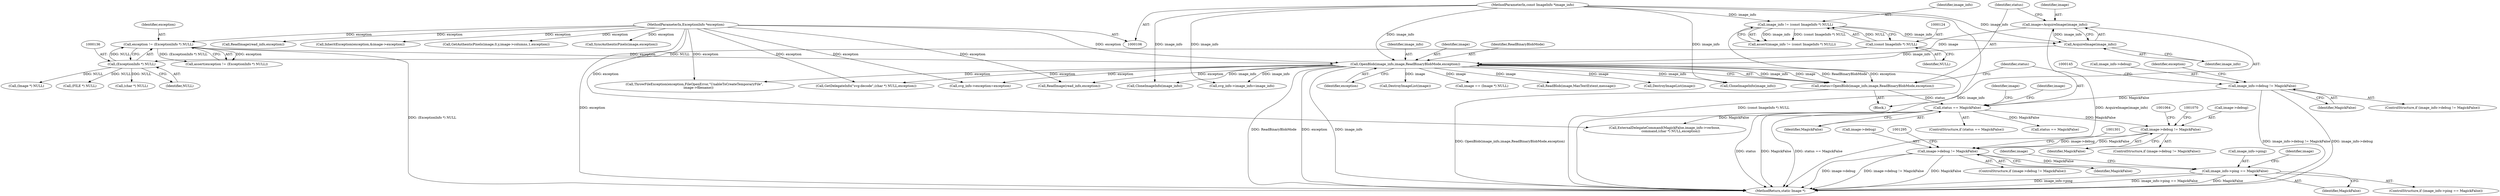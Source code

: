 digraph "0_ImageMagick_f6e9d0d9955e85bdd7540b251cd50d598dacc5e6_60@pointer" {
"1001058" [label="(Call,image->debug != MagickFalse)"];
"1000171" [label="(Call,status == MagickFalse)"];
"1000163" [label="(Call,status=OpenBlob(image_info,image,ReadBinaryBlobMode,exception))"];
"1000165" [label="(Call,OpenBlob(image_info,image,ReadBinaryBlobMode,exception))"];
"1000161" [label="(Call,AcquireImage(image_info))"];
"1000121" [label="(Call,image_info != (const ImageInfo *) NULL)"];
"1000107" [label="(MethodParameterIn,const ImageInfo *image_info)"];
"1000123" [label="(Call,(const ImageInfo *) NULL)"];
"1000159" [label="(Call,image=AcquireImage(image_info))"];
"1000133" [label="(Call,exception != (ExceptionInfo *) NULL)"];
"1000108" [label="(MethodParameterIn,ExceptionInfo *exception)"];
"1000135" [label="(Call,(ExceptionInfo *) NULL)"];
"1000139" [label="(Call,image_info->debug != MagickFalse)"];
"1001289" [label="(Call,image->debug != MagickFalse)"];
"1001338" [label="(Call,image_info->ping == MagickFalse)"];
"1000109" [label="(Block,)"];
"1000122" [label="(Identifier,image_info)"];
"1000143" [label="(Identifier,MagickFalse)"];
"1001342" [label="(Identifier,MagickFalse)"];
"1000180" [label="(Call,(Image *) NULL)"];
"1000162" [label="(Identifier,image_info)"];
"1000161" [label="(Call,AcquireImage(image_info))"];
"1000406" [label="(Call,ReadImage(read_info,exception))"];
"1000577" [label="(Call,InheritException(exception,&image->exception))"];
"1000762" [label="(Call,GetAuthenticPixels(image,0,y,image->columns,1,exception))"];
"1001288" [label="(ControlStructure,if (image->debug != MagickFalse))"];
"1000922" [label="(Call,(FILE *) NULL)"];
"1000176" [label="(Identifier,image)"];
"1000169" [label="(Identifier,exception)"];
"1000959" [label="(Call,ThrowFileException(exception,FileOpenError,\"UnableToCreateTemporaryFile\",\n        image->filename))"];
"1000160" [label="(Identifier,image)"];
"1000159" [label="(Call,image=AcquireImage(image_info))"];
"1000133" [label="(Call,exception != (ExceptionInfo *) NULL)"];
"1000166" [label="(Identifier,image_info)"];
"1000139" [label="(Call,image_info->debug != MagickFalse)"];
"1000177" [label="(Call,DestroyImageList(image))"];
"1000121" [label="(Call,image_info != (const ImageInfo *) NULL)"];
"1000140" [label="(Call,image_info->debug)"];
"1000873" [label="(Call,SyncAuthenticPixels(image,exception))"];
"1000120" [label="(Call,assert(image_info != (const ImageInfo *) NULL))"];
"1000134" [label="(Identifier,exception)"];
"1001057" [label="(ControlStructure,if (image->debug != MagickFalse))"];
"1001339" [label="(Call,image_info->ping)"];
"1001293" [label="(Identifier,MagickFalse)"];
"1000975" [label="(Call,image == (Image *) NULL)"];
"1000483" [label="(Call,ReadBlob(image,MaxTextExtent,message))"];
"1001337" [label="(ControlStructure,if (image_info->ping == MagickFalse))"];
"1000135" [label="(Call,(ExceptionInfo *) NULL)"];
"1000107" [label="(MethodParameterIn,const ImageInfo *image_info)"];
"1001356" [label="(Call,CloneImageInfo(image_info))"];
"1000355" [label="(Call,ExternalDelegateCommand(MagickFalse,image_info->verbose,\n            command,(char *) NULL,exception))"];
"1001416" [label="(Identifier,image)"];
"1000165" [label="(Call,OpenBlob(image_info,image,ReadBinaryBlobMode,exception))"];
"1000245" [label="(Call,(char *) NULL)"];
"1000243" [label="(Call,GetDelegateInfo(\"svg:decode\",(char *) NULL,exception))"];
"1000171" [label="(Call,status == MagickFalse)"];
"1000137" [label="(Identifier,NULL)"];
"1001058" [label="(Call,image->debug != MagickFalse)"];
"1000968" [label="(Call,DestroyImageList(image))"];
"1000125" [label="(Identifier,NULL)"];
"1000156" [label="(Identifier,exception)"];
"1001006" [label="(Call,svg_info->exception=exception)"];
"1001289" [label="(Call,image->debug != MagickFalse)"];
"1000173" [label="(Identifier,MagickFalse)"];
"1001062" [label="(Identifier,MagickFalse)"];
"1000167" [label="(Identifier,image)"];
"1001346" [label="(Identifier,image)"];
"1001391" [label="(Call,ReadImage(read_info,exception))"];
"1000138" [label="(ControlStructure,if (image_info->debug != MagickFalse))"];
"1001059" [label="(Call,image->debug)"];
"1001016" [label="(Call,svg_info->image_info=image_info)"];
"1000170" [label="(ControlStructure,if (status == MagickFalse))"];
"1000573" [label="(Call,status == MagickFalse)"];
"1001338" [label="(Call,image_info->ping == MagickFalse)"];
"1000123" [label="(Call,(const ImageInfo *) NULL)"];
"1000108" [label="(MethodParameterIn,ExceptionInfo *exception)"];
"1001290" [label="(Call,image->debug)"];
"1000187" [label="(Identifier,image)"];
"1000394" [label="(Call,CloneImageInfo(image_info))"];
"1000168" [label="(Identifier,ReadBinaryBlobMode)"];
"1001464" [label="(MethodReturn,static Image *)"];
"1000163" [label="(Call,status=OpenBlob(image_info,image,ReadBinaryBlobMode,exception))"];
"1000132" [label="(Call,assert(exception != (ExceptionInfo *) NULL))"];
"1000164" [label="(Identifier,status)"];
"1000172" [label="(Identifier,status)"];
"1001058" -> "1001057"  [label="AST: "];
"1001058" -> "1001062"  [label="CFG: "];
"1001059" -> "1001058"  [label="AST: "];
"1001062" -> "1001058"  [label="AST: "];
"1001064" -> "1001058"  [label="CFG: "];
"1001070" -> "1001058"  [label="CFG: "];
"1000171" -> "1001058"  [label="DDG: MagickFalse"];
"1001058" -> "1001289"  [label="DDG: image->debug"];
"1001058" -> "1001289"  [label="DDG: MagickFalse"];
"1000171" -> "1000170"  [label="AST: "];
"1000171" -> "1000173"  [label="CFG: "];
"1000172" -> "1000171"  [label="AST: "];
"1000173" -> "1000171"  [label="AST: "];
"1000176" -> "1000171"  [label="CFG: "];
"1000187" -> "1000171"  [label="CFG: "];
"1000171" -> "1001464"  [label="DDG: status"];
"1000171" -> "1001464"  [label="DDG: MagickFalse"];
"1000171" -> "1001464"  [label="DDG: status == MagickFalse"];
"1000163" -> "1000171"  [label="DDG: status"];
"1000139" -> "1000171"  [label="DDG: MagickFalse"];
"1000171" -> "1000355"  [label="DDG: MagickFalse"];
"1000171" -> "1000573"  [label="DDG: MagickFalse"];
"1000163" -> "1000109"  [label="AST: "];
"1000163" -> "1000165"  [label="CFG: "];
"1000164" -> "1000163"  [label="AST: "];
"1000165" -> "1000163"  [label="AST: "];
"1000172" -> "1000163"  [label="CFG: "];
"1000163" -> "1001464"  [label="DDG: OpenBlob(image_info,image,ReadBinaryBlobMode,exception)"];
"1000165" -> "1000163"  [label="DDG: image_info"];
"1000165" -> "1000163"  [label="DDG: image"];
"1000165" -> "1000163"  [label="DDG: ReadBinaryBlobMode"];
"1000165" -> "1000163"  [label="DDG: exception"];
"1000165" -> "1000169"  [label="CFG: "];
"1000166" -> "1000165"  [label="AST: "];
"1000167" -> "1000165"  [label="AST: "];
"1000168" -> "1000165"  [label="AST: "];
"1000169" -> "1000165"  [label="AST: "];
"1000165" -> "1001464"  [label="DDG: ReadBinaryBlobMode"];
"1000165" -> "1001464"  [label="DDG: exception"];
"1000165" -> "1001464"  [label="DDG: image_info"];
"1000161" -> "1000165"  [label="DDG: image_info"];
"1000107" -> "1000165"  [label="DDG: image_info"];
"1000159" -> "1000165"  [label="DDG: image"];
"1000133" -> "1000165"  [label="DDG: exception"];
"1000108" -> "1000165"  [label="DDG: exception"];
"1000165" -> "1000177"  [label="DDG: image"];
"1000165" -> "1000243"  [label="DDG: exception"];
"1000165" -> "1000394"  [label="DDG: image_info"];
"1000165" -> "1000483"  [label="DDG: image"];
"1000165" -> "1000959"  [label="DDG: exception"];
"1000165" -> "1000968"  [label="DDG: image"];
"1000165" -> "1000975"  [label="DDG: image"];
"1000165" -> "1001006"  [label="DDG: exception"];
"1000165" -> "1001016"  [label="DDG: image_info"];
"1000165" -> "1001356"  [label="DDG: image_info"];
"1000165" -> "1001391"  [label="DDG: exception"];
"1000161" -> "1000159"  [label="AST: "];
"1000161" -> "1000162"  [label="CFG: "];
"1000162" -> "1000161"  [label="AST: "];
"1000159" -> "1000161"  [label="CFG: "];
"1000161" -> "1000159"  [label="DDG: image_info"];
"1000121" -> "1000161"  [label="DDG: image_info"];
"1000107" -> "1000161"  [label="DDG: image_info"];
"1000121" -> "1000120"  [label="AST: "];
"1000121" -> "1000123"  [label="CFG: "];
"1000122" -> "1000121"  [label="AST: "];
"1000123" -> "1000121"  [label="AST: "];
"1000120" -> "1000121"  [label="CFG: "];
"1000121" -> "1001464"  [label="DDG: (const ImageInfo *) NULL"];
"1000121" -> "1000120"  [label="DDG: image_info"];
"1000121" -> "1000120"  [label="DDG: (const ImageInfo *) NULL"];
"1000107" -> "1000121"  [label="DDG: image_info"];
"1000123" -> "1000121"  [label="DDG: NULL"];
"1000107" -> "1000106"  [label="AST: "];
"1000107" -> "1001464"  [label="DDG: image_info"];
"1000107" -> "1000394"  [label="DDG: image_info"];
"1000107" -> "1001016"  [label="DDG: image_info"];
"1000107" -> "1001356"  [label="DDG: image_info"];
"1000123" -> "1000125"  [label="CFG: "];
"1000124" -> "1000123"  [label="AST: "];
"1000125" -> "1000123"  [label="AST: "];
"1000123" -> "1000135"  [label="DDG: NULL"];
"1000159" -> "1000109"  [label="AST: "];
"1000160" -> "1000159"  [label="AST: "];
"1000164" -> "1000159"  [label="CFG: "];
"1000159" -> "1001464"  [label="DDG: AcquireImage(image_info)"];
"1000133" -> "1000132"  [label="AST: "];
"1000133" -> "1000135"  [label="CFG: "];
"1000134" -> "1000133"  [label="AST: "];
"1000135" -> "1000133"  [label="AST: "];
"1000132" -> "1000133"  [label="CFG: "];
"1000133" -> "1001464"  [label="DDG: (ExceptionInfo *) NULL"];
"1000133" -> "1000132"  [label="DDG: exception"];
"1000133" -> "1000132"  [label="DDG: (ExceptionInfo *) NULL"];
"1000108" -> "1000133"  [label="DDG: exception"];
"1000135" -> "1000133"  [label="DDG: NULL"];
"1000108" -> "1000106"  [label="AST: "];
"1000108" -> "1001464"  [label="DDG: exception"];
"1000108" -> "1000243"  [label="DDG: exception"];
"1000108" -> "1000355"  [label="DDG: exception"];
"1000108" -> "1000406"  [label="DDG: exception"];
"1000108" -> "1000577"  [label="DDG: exception"];
"1000108" -> "1000762"  [label="DDG: exception"];
"1000108" -> "1000873"  [label="DDG: exception"];
"1000108" -> "1000959"  [label="DDG: exception"];
"1000108" -> "1001006"  [label="DDG: exception"];
"1000108" -> "1001391"  [label="DDG: exception"];
"1000135" -> "1000137"  [label="CFG: "];
"1000136" -> "1000135"  [label="AST: "];
"1000137" -> "1000135"  [label="AST: "];
"1000135" -> "1000180"  [label="DDG: NULL"];
"1000135" -> "1000245"  [label="DDG: NULL"];
"1000135" -> "1000922"  [label="DDG: NULL"];
"1000139" -> "1000138"  [label="AST: "];
"1000139" -> "1000143"  [label="CFG: "];
"1000140" -> "1000139"  [label="AST: "];
"1000143" -> "1000139"  [label="AST: "];
"1000145" -> "1000139"  [label="CFG: "];
"1000156" -> "1000139"  [label="CFG: "];
"1000139" -> "1001464"  [label="DDG: image_info->debug != MagickFalse"];
"1000139" -> "1001464"  [label="DDG: image_info->debug"];
"1001289" -> "1001288"  [label="AST: "];
"1001289" -> "1001293"  [label="CFG: "];
"1001290" -> "1001289"  [label="AST: "];
"1001293" -> "1001289"  [label="AST: "];
"1001295" -> "1001289"  [label="CFG: "];
"1001301" -> "1001289"  [label="CFG: "];
"1001289" -> "1001464"  [label="DDG: image->debug"];
"1001289" -> "1001464"  [label="DDG: image->debug != MagickFalse"];
"1001289" -> "1001464"  [label="DDG: MagickFalse"];
"1001289" -> "1001338"  [label="DDG: MagickFalse"];
"1001338" -> "1001337"  [label="AST: "];
"1001338" -> "1001342"  [label="CFG: "];
"1001339" -> "1001338"  [label="AST: "];
"1001342" -> "1001338"  [label="AST: "];
"1001346" -> "1001338"  [label="CFG: "];
"1001416" -> "1001338"  [label="CFG: "];
"1001338" -> "1001464"  [label="DDG: image_info->ping == MagickFalse"];
"1001338" -> "1001464"  [label="DDG: MagickFalse"];
"1001338" -> "1001464"  [label="DDG: image_info->ping"];
}
